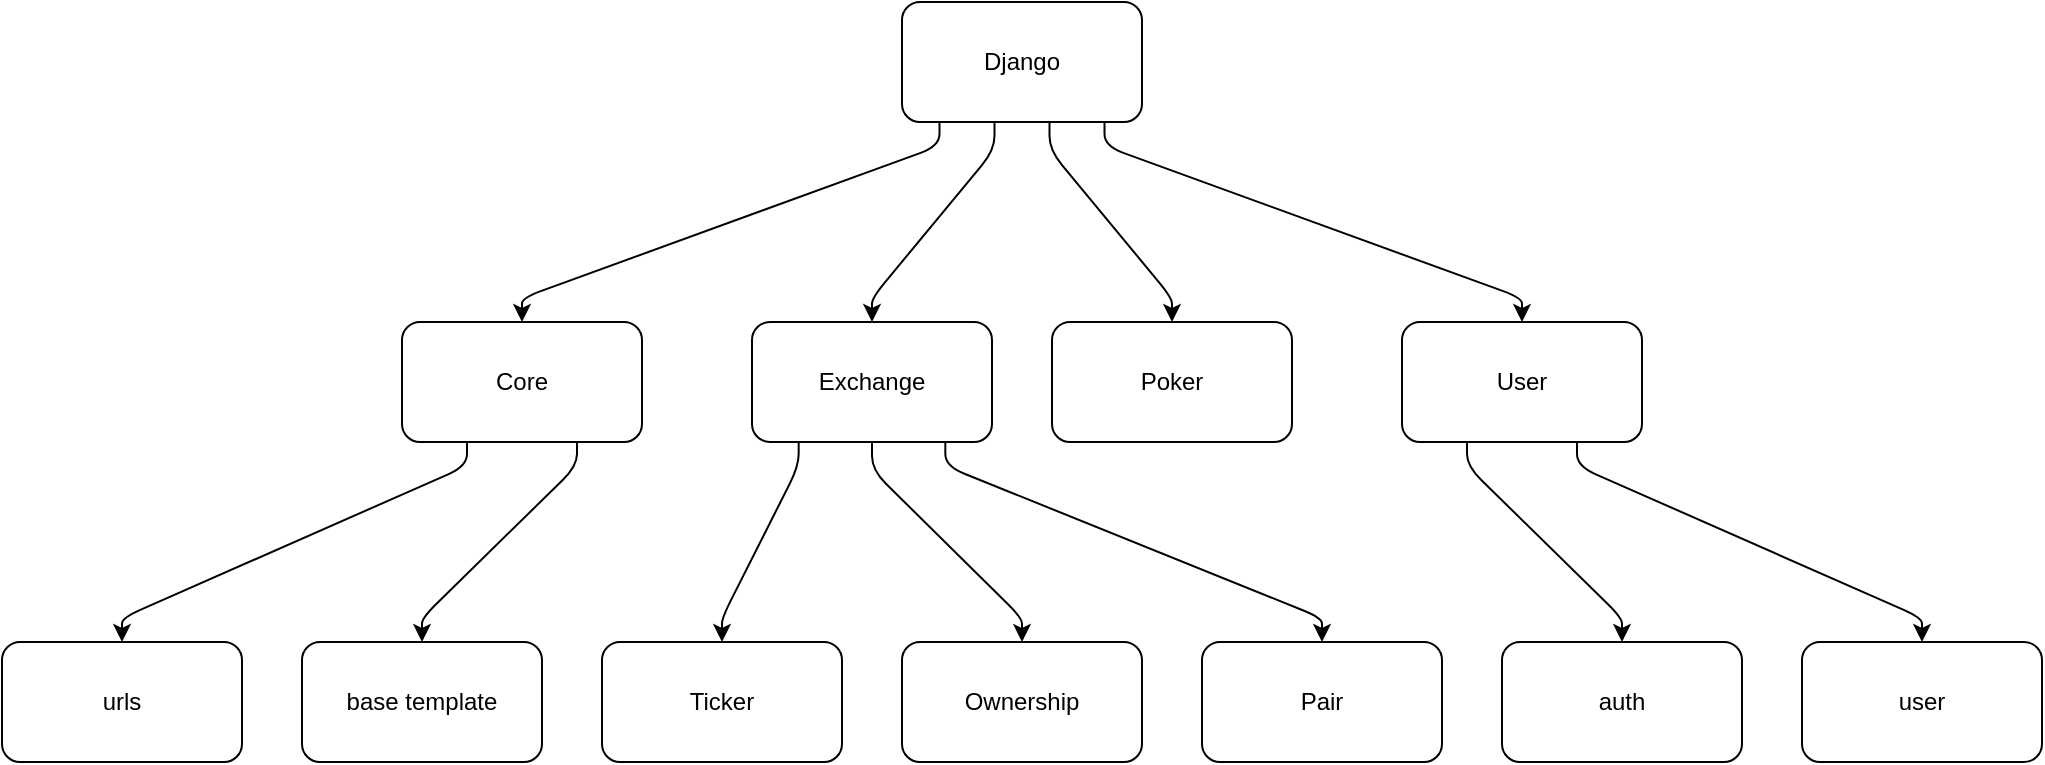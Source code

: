 <mxfile version="13.7.9" type="device"><diagram id="JnSwky5N-hW_PSbFYVHe" name="Design"><mxGraphModel dx="1086" dy="966" grid="1" gridSize="10" guides="1" tooltips="1" connect="1" arrows="1" fold="1" page="1" pageScale="1" pageWidth="850" pageHeight="1100" math="0" shadow="0"><root><mxCell id="0"/><mxCell id="1" parent="0"/><mxCell id="YAA-a-x0uVgbvvzH9M45-1" value="Django" style="rounded=1;whiteSpace=wrap;html=1;" vertex="1" parent="1"><mxGeometry x="450" width="120" height="60" as="geometry"/></mxCell><mxCell id="YAA-a-x0uVgbvvzH9M45-2" value="Core" style="rounded=1;whiteSpace=wrap;html=1;" vertex="1" parent="1"><mxGeometry x="200" y="160" width="120" height="60" as="geometry"/></mxCell><mxCell id="YAA-a-x0uVgbvvzH9M45-3" value="Exchange" style="rounded=1;whiteSpace=wrap;html=1;" vertex="1" parent="1"><mxGeometry x="375" y="160" width="120" height="60" as="geometry"/></mxCell><mxCell id="YAA-a-x0uVgbvvzH9M45-4" value="Poker" style="rounded=1;whiteSpace=wrap;html=1;" vertex="1" parent="1"><mxGeometry x="525" y="160" width="120" height="60" as="geometry"/></mxCell><mxCell id="YAA-a-x0uVgbvvzH9M45-5" value="" style="endArrow=classic;html=1;noEdgeStyle=1;orthogonal=1;" edge="1" parent="1" source="YAA-a-x0uVgbvvzH9M45-1" target="YAA-a-x0uVgbvvzH9M45-2"><mxGeometry width="50" height="50" relative="1" as="geometry"><mxPoint x="400" y="520" as="sourcePoint"/><mxPoint x="450" y="470" as="targetPoint"/><Array as="points"><mxPoint x="468.75" y="72"/><mxPoint x="260" y="148"/></Array></mxGeometry></mxCell><mxCell id="YAA-a-x0uVgbvvzH9M45-6" value="" style="endArrow=classic;html=1;noEdgeStyle=1;orthogonal=1;" edge="1" parent="1" source="YAA-a-x0uVgbvvzH9M45-1" target="YAA-a-x0uVgbvvzH9M45-3"><mxGeometry width="50" height="50" relative="1" as="geometry"><mxPoint x="400" y="520" as="sourcePoint"/><mxPoint x="450" y="470" as="targetPoint"/><Array as="points"><mxPoint x="496.25" y="74"/><mxPoint x="435" y="148"/></Array></mxGeometry></mxCell><mxCell id="YAA-a-x0uVgbvvzH9M45-7" value="" style="endArrow=classic;html=1;noEdgeStyle=1;orthogonal=1;" edge="1" parent="1" source="YAA-a-x0uVgbvvzH9M45-1" target="YAA-a-x0uVgbvvzH9M45-4"><mxGeometry width="50" height="50" relative="1" as="geometry"><mxPoint x="400" y="520" as="sourcePoint"/><mxPoint x="450" y="470" as="targetPoint"/><Array as="points"><mxPoint x="523.75" y="74"/><mxPoint x="585" y="148"/></Array></mxGeometry></mxCell><mxCell id="YAA-a-x0uVgbvvzH9M45-8" value="auth" style="rounded=1;whiteSpace=wrap;html=1;" vertex="1" parent="1"><mxGeometry x="750" y="320" width="120" height="60" as="geometry"/></mxCell><mxCell id="YAA-a-x0uVgbvvzH9M45-9" value="user" style="rounded=1;whiteSpace=wrap;html=1;" vertex="1" parent="1"><mxGeometry x="900" y="320" width="120" height="60" as="geometry"/></mxCell><mxCell id="YAA-a-x0uVgbvvzH9M45-12" value="Ticker" style="rounded=1;whiteSpace=wrap;html=1;" vertex="1" parent="1"><mxGeometry x="300" y="320" width="120" height="60" as="geometry"/></mxCell><mxCell id="YAA-a-x0uVgbvvzH9M45-13" value="Ownership" style="rounded=1;whiteSpace=wrap;html=1;" vertex="1" parent="1"><mxGeometry x="450" y="320" width="120" height="60" as="geometry"/></mxCell><mxCell id="YAA-a-x0uVgbvvzH9M45-15" value="" style="endArrow=classic;html=1;noEdgeStyle=1;orthogonal=1;" edge="1" parent="1" source="YAA-a-x0uVgbvvzH9M45-3" target="YAA-a-x0uVgbvvzH9M45-12"><mxGeometry width="50" height="50" relative="1" as="geometry"><mxPoint x="400" y="520" as="sourcePoint"/><mxPoint x="450" y="470" as="targetPoint"/><Array as="points"><mxPoint x="398.333" y="232"/><mxPoint x="360" y="308"/></Array></mxGeometry></mxCell><mxCell id="YAA-a-x0uVgbvvzH9M45-16" value="" style="endArrow=classic;html=1;noEdgeStyle=1;orthogonal=1;" edge="1" parent="1" source="YAA-a-x0uVgbvvzH9M45-3" target="YAA-a-x0uVgbvvzH9M45-13"><mxGeometry width="50" height="50" relative="1" as="geometry"><mxPoint x="400" y="520" as="sourcePoint"/><mxPoint x="450" y="470" as="targetPoint"/><Array as="points"><mxPoint x="435" y="234"/><mxPoint x="510" y="308"/></Array></mxGeometry></mxCell><mxCell id="YAA-a-x0uVgbvvzH9M45-17" value="Pair" style="rounded=1;whiteSpace=wrap;html=1;" vertex="1" parent="1"><mxGeometry x="600" y="320" width="120" height="60" as="geometry"/></mxCell><mxCell id="YAA-a-x0uVgbvvzH9M45-18" value="" style="endArrow=classic;html=1;noEdgeStyle=1;orthogonal=1;" edge="1" parent="1" source="YAA-a-x0uVgbvvzH9M45-3" target="YAA-a-x0uVgbvvzH9M45-17"><mxGeometry width="50" height="50" relative="1" as="geometry"><mxPoint x="400" y="520" as="sourcePoint"/><mxPoint x="450" y="470" as="targetPoint"/><Array as="points"><mxPoint x="471.667" y="232"/><mxPoint x="660" y="308"/></Array></mxGeometry></mxCell><mxCell id="YAA-a-x0uVgbvvzH9M45-19" value="User" style="rounded=1;whiteSpace=wrap;html=1;" vertex="1" parent="1"><mxGeometry x="700" y="160" width="120" height="60" as="geometry"/></mxCell><mxCell id="YAA-a-x0uVgbvvzH9M45-20" value="" style="endArrow=classic;html=1;noEdgeStyle=1;orthogonal=1;" edge="1" parent="1" source="YAA-a-x0uVgbvvzH9M45-1" target="YAA-a-x0uVgbvvzH9M45-19"><mxGeometry width="50" height="50" relative="1" as="geometry"><mxPoint x="400" y="520" as="sourcePoint"/><mxPoint x="450" y="470" as="targetPoint"/><Array as="points"><mxPoint x="551.25" y="72"/><mxPoint x="760" y="148"/></Array></mxGeometry></mxCell><mxCell id="YAA-a-x0uVgbvvzH9M45-21" value="" style="endArrow=classic;html=1;noEdgeStyle=1;orthogonal=1;" edge="1" parent="1" source="YAA-a-x0uVgbvvzH9M45-19" target="YAA-a-x0uVgbvvzH9M45-8"><mxGeometry width="50" height="50" relative="1" as="geometry"><mxPoint x="400" y="520" as="sourcePoint"/><mxPoint x="450" y="470" as="targetPoint"/><Array as="points"><mxPoint x="732.5" y="232"/><mxPoint x="810" y="308"/></Array></mxGeometry></mxCell><mxCell id="YAA-a-x0uVgbvvzH9M45-22" value="" style="endArrow=classic;html=1;noEdgeStyle=1;orthogonal=1;" edge="1" parent="1" source="YAA-a-x0uVgbvvzH9M45-19" target="YAA-a-x0uVgbvvzH9M45-9"><mxGeometry width="50" height="50" relative="1" as="geometry"><mxPoint x="400" y="520" as="sourcePoint"/><mxPoint x="450" y="470" as="targetPoint"/><Array as="points"><mxPoint x="787.5" y="232"/><mxPoint x="960" y="308"/></Array></mxGeometry></mxCell><mxCell id="YAA-a-x0uVgbvvzH9M45-23" value="urls" style="rounded=1;whiteSpace=wrap;html=1;" vertex="1" parent="1"><mxGeometry y="320" width="120" height="60" as="geometry"/></mxCell><mxCell id="YAA-a-x0uVgbvvzH9M45-24" value="" style="endArrow=classic;html=1;noEdgeStyle=1;orthogonal=1;" edge="1" parent="1" source="YAA-a-x0uVgbvvzH9M45-2" target="YAA-a-x0uVgbvvzH9M45-23"><mxGeometry width="50" height="50" relative="1" as="geometry"><mxPoint x="400" y="520" as="sourcePoint"/><mxPoint x="450" y="470" as="targetPoint"/><Array as="points"><mxPoint x="232.5" y="232"/><mxPoint x="60" y="308"/></Array></mxGeometry></mxCell><mxCell id="YAA-a-x0uVgbvvzH9M45-27" value="base template" style="rounded=1;whiteSpace=wrap;html=1;" vertex="1" parent="1"><mxGeometry x="150" y="320" width="120" height="60" as="geometry"/></mxCell><mxCell id="YAA-a-x0uVgbvvzH9M45-28" value="" style="endArrow=classic;html=1;noEdgeStyle=1;orthogonal=1;" edge="1" parent="1" source="YAA-a-x0uVgbvvzH9M45-2" target="YAA-a-x0uVgbvvzH9M45-27"><mxGeometry width="50" height="50" relative="1" as="geometry"><mxPoint x="400" y="520" as="sourcePoint"/><mxPoint x="450" y="470" as="targetPoint"/><Array as="points"><mxPoint x="287.5" y="232"/><mxPoint x="210" y="308"/></Array></mxGeometry></mxCell></root></mxGraphModel></diagram></mxfile>